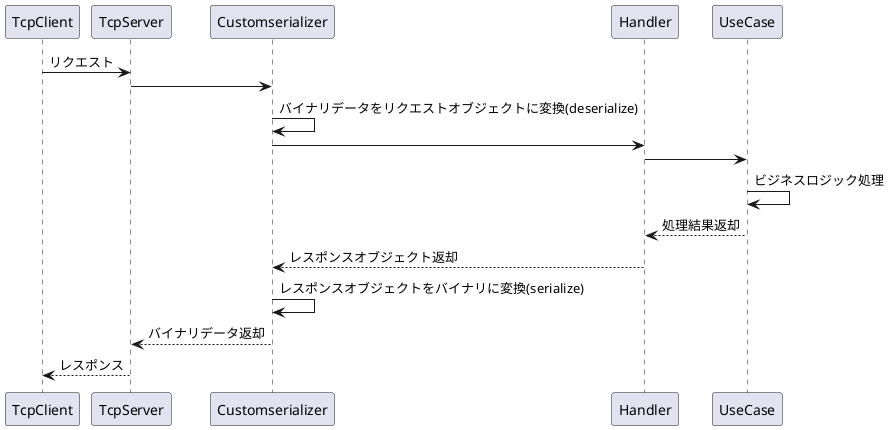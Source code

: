 @startuml
participant TcpClient as Client
participant TcpServer as Server
participant Customserializer as serializer
participant Handler as handler
participant UseCase as uc

Client -> Server: リクエスト
Server -> serializer
serializer -> serializer: バイナリデータをリクエストオブジェクトに変換(deserialize)
serializer -> handler
handler -> uc
uc -> uc: ビジネスロジック処理
uc --> handler: 処理結果返却
handler --> serializer: レスポンスオブジェクト返却
serializer -> serializer: レスポンスオブジェクトをバイナリに変換(serialize)
serializer --> Server: バイナリデータ返却
Server --> Client: レスポンス

@enduml